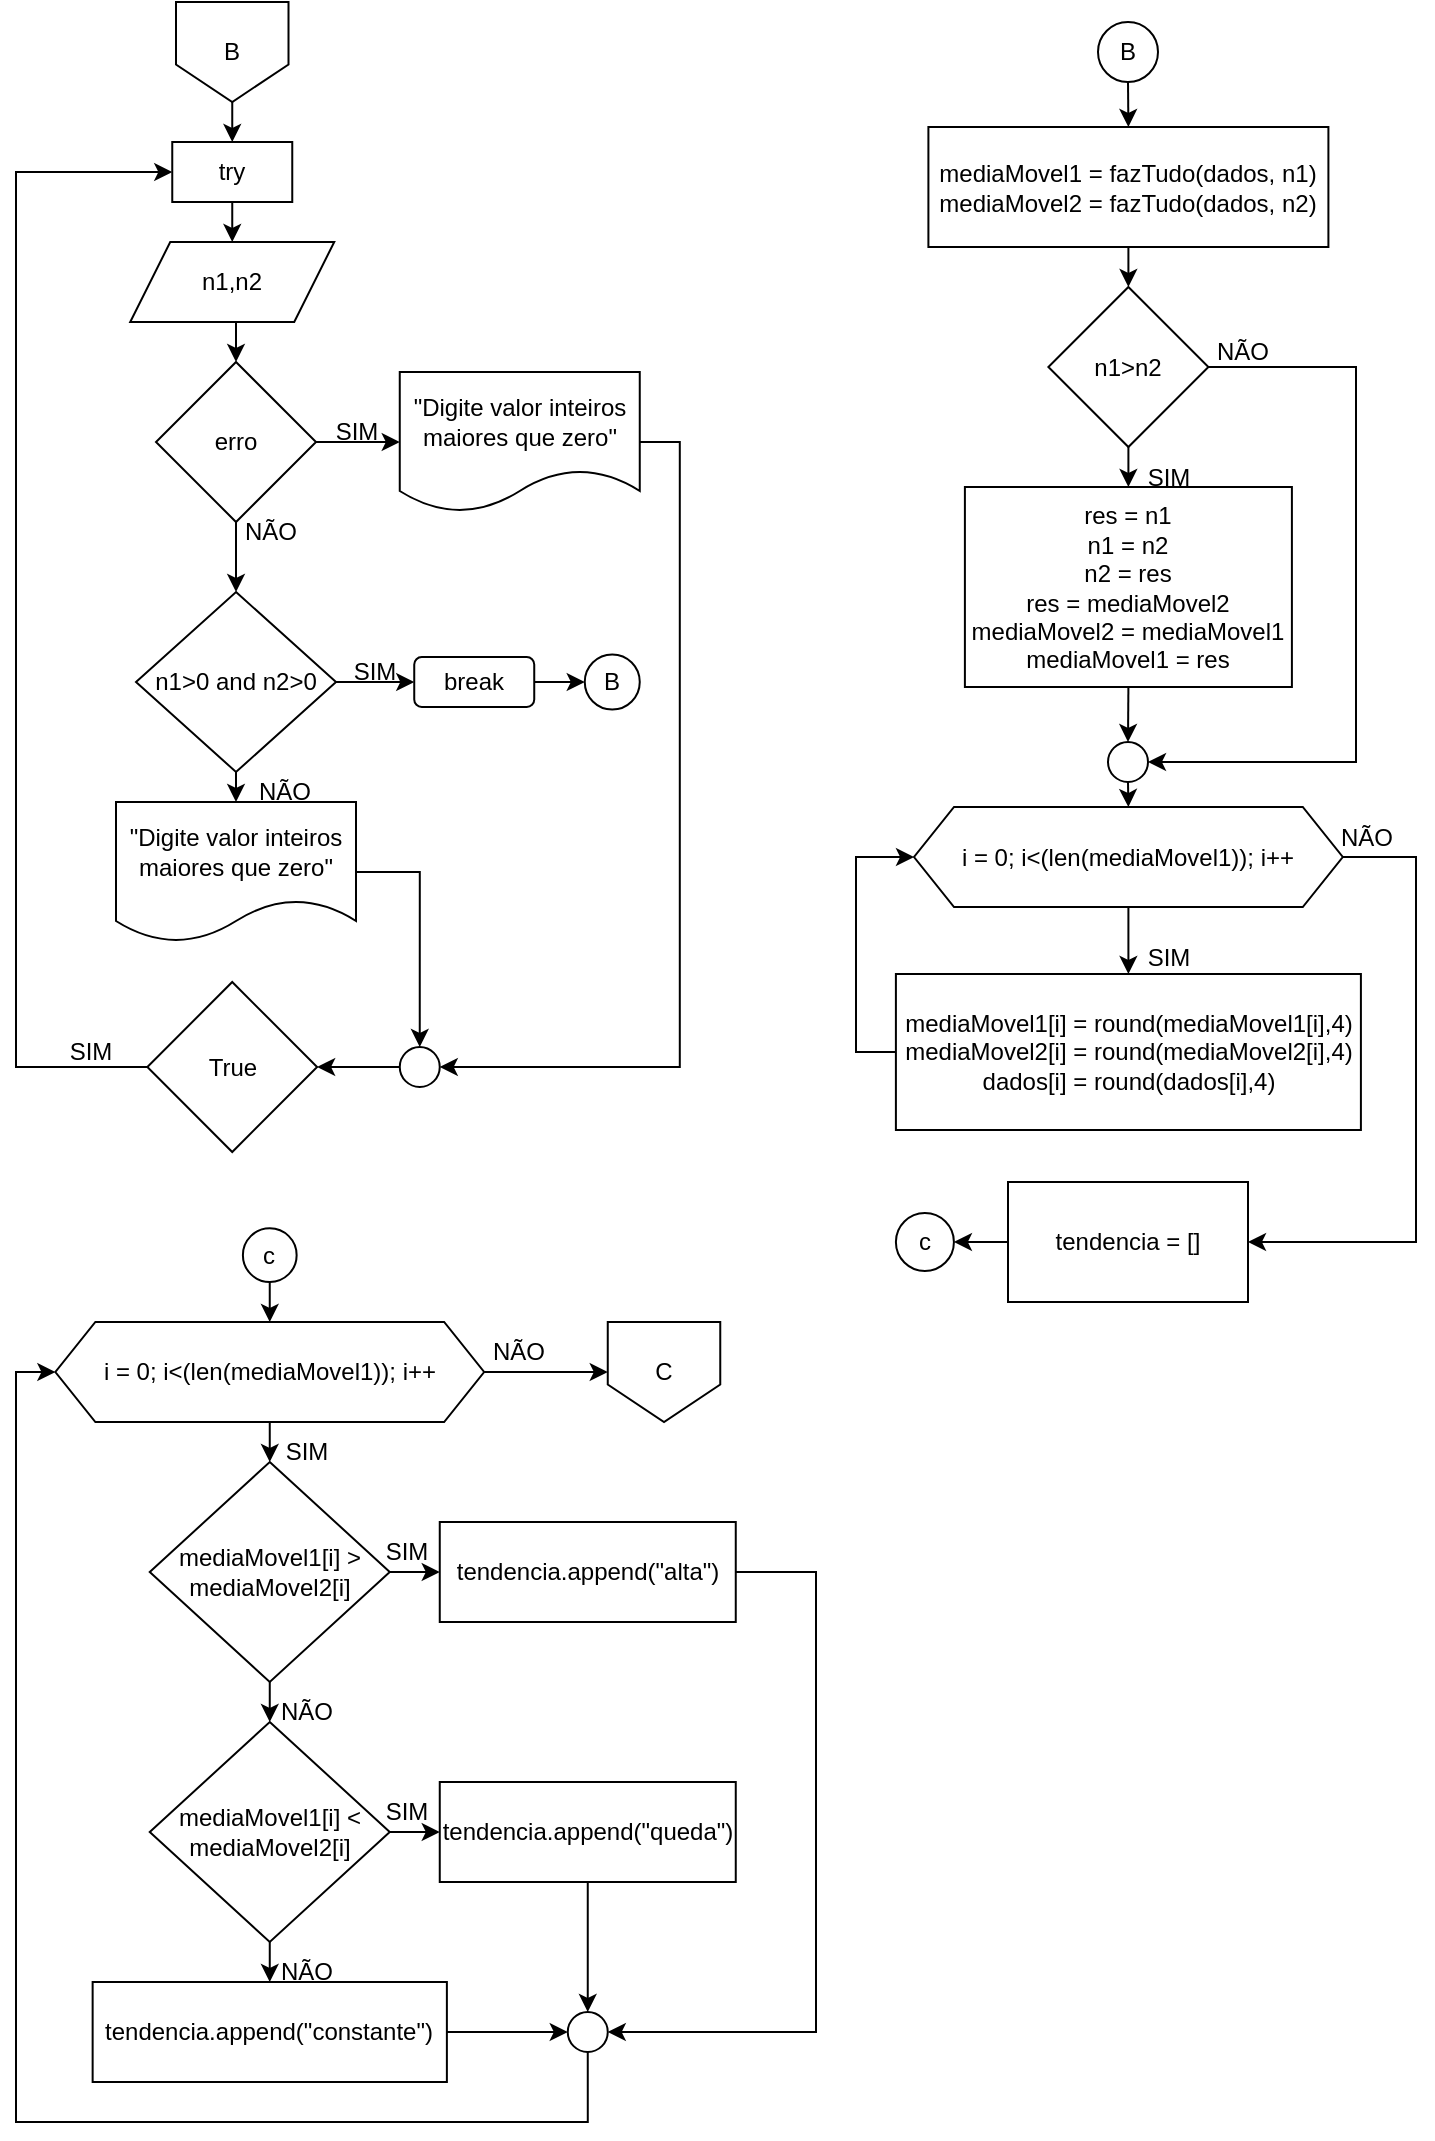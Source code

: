 <mxfile version="22.1.4" type="github">
  <diagram name="Página-1" id="QIkaa7FpWb9kJ1rEZL3E">
    <mxGraphModel dx="880" dy="2822" grid="1" gridSize="10" guides="1" tooltips="1" connect="1" arrows="1" fold="1" page="1" pageScale="1" pageWidth="827" pageHeight="1169" math="0" shadow="0">
      <root>
        <mxCell id="0" />
        <mxCell id="1" parent="0" />
        <mxCell id="CpG273iNzydgMhIaWvPI-3" style="edgeStyle=orthogonalEdgeStyle;rounded=0;orthogonalLoop=1;jettySize=auto;html=1;exitX=0.5;exitY=1;exitDx=0;exitDy=0;entryX=0.5;entryY=0;entryDx=0;entryDy=0;" parent="1" source="CpG273iNzydgMhIaWvPI-1" target="CpG273iNzydgMhIaWvPI-2" edge="1">
          <mxGeometry relative="1" as="geometry" />
        </mxCell>
        <mxCell id="CpG273iNzydgMhIaWvPI-1" value="B" style="shape=offPageConnector;whiteSpace=wrap;html=1;" parent="1" vertex="1">
          <mxGeometry x="120" y="-2320" width="56.25" height="50" as="geometry" />
        </mxCell>
        <mxCell id="CpG273iNzydgMhIaWvPI-59" style="edgeStyle=orthogonalEdgeStyle;rounded=0;orthogonalLoop=1;jettySize=auto;html=1;exitX=0.5;exitY=1;exitDx=0;exitDy=0;entryX=0.5;entryY=0;entryDx=0;entryDy=0;" parent="1" source="CpG273iNzydgMhIaWvPI-2" target="CpG273iNzydgMhIaWvPI-4" edge="1">
          <mxGeometry relative="1" as="geometry" />
        </mxCell>
        <mxCell id="CpG273iNzydgMhIaWvPI-2" value="try" style="rounded=0;whiteSpace=wrap;html=1;" parent="1" vertex="1">
          <mxGeometry x="118.13" y="-2250" width="60" height="30" as="geometry" />
        </mxCell>
        <mxCell id="CpG273iNzydgMhIaWvPI-60" style="edgeStyle=orthogonalEdgeStyle;rounded=0;orthogonalLoop=1;jettySize=auto;html=1;exitX=0.5;exitY=1;exitDx=0;exitDy=0;entryX=0.5;entryY=0;entryDx=0;entryDy=0;" parent="1" source="CpG273iNzydgMhIaWvPI-4" target="CpG273iNzydgMhIaWvPI-21" edge="1">
          <mxGeometry relative="1" as="geometry" />
        </mxCell>
        <mxCell id="CpG273iNzydgMhIaWvPI-4" value="n1,n2" style="shape=parallelogram;perimeter=parallelogramPerimeter;whiteSpace=wrap;html=1;fixedSize=1;" parent="1" vertex="1">
          <mxGeometry x="97.12" y="-2200" width="102" height="40" as="geometry" />
        </mxCell>
        <mxCell id="CpG273iNzydgMhIaWvPI-19" style="edgeStyle=orthogonalEdgeStyle;rounded=0;orthogonalLoop=1;jettySize=auto;html=1;exitX=0.5;exitY=1;exitDx=0;exitDy=0;entryX=0.5;entryY=0;entryDx=0;entryDy=0;" parent="1" source="CpG273iNzydgMhIaWvPI-6" target="CpG273iNzydgMhIaWvPI-18" edge="1">
          <mxGeometry relative="1" as="geometry" />
        </mxCell>
        <mxCell id="CpG273iNzydgMhIaWvPI-66" style="edgeStyle=orthogonalEdgeStyle;rounded=0;orthogonalLoop=1;jettySize=auto;html=1;exitX=1;exitY=0.5;exitDx=0;exitDy=0;entryX=0;entryY=0.5;entryDx=0;entryDy=0;" parent="1" source="CpG273iNzydgMhIaWvPI-6" target="CpG273iNzydgMhIaWvPI-16" edge="1">
          <mxGeometry relative="1" as="geometry" />
        </mxCell>
        <mxCell id="CpG273iNzydgMhIaWvPI-6" value="n1&amp;gt;0 and n2&amp;gt;0" style="rhombus;whiteSpace=wrap;html=1;" parent="1" vertex="1">
          <mxGeometry x="100.01" y="-2025" width="100" height="90" as="geometry" />
        </mxCell>
        <mxCell id="CpG273iNzydgMhIaWvPI-15" value="SIM" style="text;html=1;align=center;verticalAlign=middle;resizable=0;points=[];autosize=1;strokeColor=none;fillColor=none;" parent="1" vertex="1">
          <mxGeometry x="199.12" y="-2000" width="40" height="30" as="geometry" />
        </mxCell>
        <mxCell id="CpG273iNzydgMhIaWvPI-67" style="edgeStyle=orthogonalEdgeStyle;rounded=0;orthogonalLoop=1;jettySize=auto;html=1;exitX=1;exitY=0.5;exitDx=0;exitDy=0;entryX=0;entryY=0.5;entryDx=0;entryDy=0;" parent="1" source="CpG273iNzydgMhIaWvPI-16" target="CpG273iNzydgMhIaWvPI-56" edge="1">
          <mxGeometry relative="1" as="geometry" />
        </mxCell>
        <mxCell id="CpG273iNzydgMhIaWvPI-16" value="break" style="rounded=1;whiteSpace=wrap;html=1;" parent="1" vertex="1">
          <mxGeometry x="239.12" y="-1992.5" width="60" height="25" as="geometry" />
        </mxCell>
        <mxCell id="CpG273iNzydgMhIaWvPI-55" style="edgeStyle=orthogonalEdgeStyle;rounded=0;orthogonalLoop=1;jettySize=auto;html=1;exitX=1;exitY=0.5;exitDx=0;exitDy=0;entryX=0.5;entryY=0;entryDx=0;entryDy=0;" parent="1" source="CpG273iNzydgMhIaWvPI-18" target="CpG273iNzydgMhIaWvPI-52" edge="1">
          <mxGeometry relative="1" as="geometry" />
        </mxCell>
        <mxCell id="CpG273iNzydgMhIaWvPI-18" value="&quot;Digite valor inteiros maiores que zero&quot;" style="shape=document;whiteSpace=wrap;html=1;boundedLbl=1;" parent="1" vertex="1">
          <mxGeometry x="90" y="-1920" width="120" height="70" as="geometry" />
        </mxCell>
        <mxCell id="CpG273iNzydgMhIaWvPI-20" value="NÃO" style="text;html=1;align=center;verticalAlign=middle;resizable=0;points=[];autosize=1;strokeColor=none;fillColor=none;" parent="1" vertex="1">
          <mxGeometry x="149.12" y="-1940" width="50" height="30" as="geometry" />
        </mxCell>
        <mxCell id="CpG273iNzydgMhIaWvPI-43" style="edgeStyle=orthogonalEdgeStyle;rounded=0;orthogonalLoop=1;jettySize=auto;html=1;exitX=1;exitY=0.5;exitDx=0;exitDy=0;entryX=0;entryY=0.5;entryDx=0;entryDy=0;" parent="1" source="CpG273iNzydgMhIaWvPI-21" target="CpG273iNzydgMhIaWvPI-26" edge="1">
          <mxGeometry relative="1" as="geometry" />
        </mxCell>
        <mxCell id="CpG273iNzydgMhIaWvPI-61" style="edgeStyle=orthogonalEdgeStyle;rounded=0;orthogonalLoop=1;jettySize=auto;html=1;exitX=0.5;exitY=1;exitDx=0;exitDy=0;entryX=0.5;entryY=0;entryDx=0;entryDy=0;" parent="1" source="CpG273iNzydgMhIaWvPI-21" target="CpG273iNzydgMhIaWvPI-6" edge="1">
          <mxGeometry relative="1" as="geometry" />
        </mxCell>
        <mxCell id="CpG273iNzydgMhIaWvPI-21" value="erro" style="rhombus;whiteSpace=wrap;html=1;" parent="1" vertex="1">
          <mxGeometry x="110.01" y="-2140" width="80" height="80" as="geometry" />
        </mxCell>
        <mxCell id="CpG273iNzydgMhIaWvPI-54" style="edgeStyle=orthogonalEdgeStyle;rounded=0;orthogonalLoop=1;jettySize=auto;html=1;exitX=1;exitY=0.5;exitDx=0;exitDy=0;entryX=1;entryY=0.5;entryDx=0;entryDy=0;" parent="1" source="CpG273iNzydgMhIaWvPI-26" target="CpG273iNzydgMhIaWvPI-52" edge="1">
          <mxGeometry relative="1" as="geometry" />
        </mxCell>
        <mxCell id="CpG273iNzydgMhIaWvPI-26" value="&quot;Digite valor inteiros maiores que zero&quot;" style="shape=document;whiteSpace=wrap;html=1;boundedLbl=1;" parent="1" vertex="1">
          <mxGeometry x="231.88" y="-2135" width="120" height="70" as="geometry" />
        </mxCell>
        <mxCell id="CpG273iNzydgMhIaWvPI-47" style="edgeStyle=orthogonalEdgeStyle;rounded=0;orthogonalLoop=1;jettySize=auto;html=1;exitX=0;exitY=0.5;exitDx=0;exitDy=0;entryX=0;entryY=0.5;entryDx=0;entryDy=0;" parent="1" source="CpG273iNzydgMhIaWvPI-30" target="CpG273iNzydgMhIaWvPI-2" edge="1">
          <mxGeometry relative="1" as="geometry">
            <Array as="points">
              <mxPoint x="40" y="-1787" />
              <mxPoint x="40" y="-2235" />
            </Array>
          </mxGeometry>
        </mxCell>
        <mxCell id="CpG273iNzydgMhIaWvPI-30" value="True" style="rhombus;whiteSpace=wrap;html=1;" parent="1" vertex="1">
          <mxGeometry x="105.68" y="-1830" width="84.88" height="85" as="geometry" />
        </mxCell>
        <mxCell id="CpG273iNzydgMhIaWvPI-48" value="SIM" style="text;html=1;align=center;verticalAlign=middle;resizable=0;points=[];autosize=1;strokeColor=none;fillColor=none;" parent="1" vertex="1">
          <mxGeometry x="57.13" y="-1810" width="40" height="30" as="geometry" />
        </mxCell>
        <mxCell id="CpG273iNzydgMhIaWvPI-50" value="NÃO" style="text;html=1;align=center;verticalAlign=middle;resizable=0;points=[];autosize=1;strokeColor=none;fillColor=none;" parent="1" vertex="1">
          <mxGeometry x="141.88" y="-2070" width="50" height="30" as="geometry" />
        </mxCell>
        <mxCell id="CpG273iNzydgMhIaWvPI-51" value="SIM" style="text;html=1;align=center;verticalAlign=middle;resizable=0;points=[];autosize=1;strokeColor=none;fillColor=none;" parent="1" vertex="1">
          <mxGeometry x="190" y="-2120" width="40" height="30" as="geometry" />
        </mxCell>
        <mxCell id="CpG273iNzydgMhIaWvPI-53" style="edgeStyle=orthogonalEdgeStyle;rounded=0;orthogonalLoop=1;jettySize=auto;html=1;exitX=0;exitY=0.5;exitDx=0;exitDy=0;entryX=1;entryY=0.5;entryDx=0;entryDy=0;" parent="1" source="CpG273iNzydgMhIaWvPI-52" target="CpG273iNzydgMhIaWvPI-30" edge="1">
          <mxGeometry relative="1" as="geometry" />
        </mxCell>
        <mxCell id="CpG273iNzydgMhIaWvPI-52" value="" style="ellipse;whiteSpace=wrap;html=1;aspect=fixed;" parent="1" vertex="1">
          <mxGeometry x="231.88" y="-1797.5" width="20" height="20" as="geometry" />
        </mxCell>
        <mxCell id="CpG273iNzydgMhIaWvPI-56" value="B" style="ellipse;whiteSpace=wrap;html=1;aspect=fixed;" parent="1" vertex="1">
          <mxGeometry x="324.38" y="-1993.75" width="27.5" height="27.5" as="geometry" />
        </mxCell>
        <mxCell id="CpG273iNzydgMhIaWvPI-69" style="edgeStyle=orthogonalEdgeStyle;rounded=0;orthogonalLoop=1;jettySize=auto;html=1;exitX=0.5;exitY=1;exitDx=0;exitDy=0;entryX=0.5;entryY=0;entryDx=0;entryDy=0;" parent="1" source="CpG273iNzydgMhIaWvPI-58" target="CpG273iNzydgMhIaWvPI-68" edge="1">
          <mxGeometry relative="1" as="geometry" />
        </mxCell>
        <mxCell id="CpG273iNzydgMhIaWvPI-58" value="B" style="ellipse;whiteSpace=wrap;html=1;aspect=fixed;" parent="1" vertex="1">
          <mxGeometry x="581" y="-2310" width="30" height="30" as="geometry" />
        </mxCell>
        <mxCell id="CpG273iNzydgMhIaWvPI-71" style="edgeStyle=orthogonalEdgeStyle;rounded=0;orthogonalLoop=1;jettySize=auto;html=1;exitX=0.5;exitY=1;exitDx=0;exitDy=0;entryX=0.5;entryY=0;entryDx=0;entryDy=0;" parent="1" source="CpG273iNzydgMhIaWvPI-68" target="CpG273iNzydgMhIaWvPI-70" edge="1">
          <mxGeometry relative="1" as="geometry" />
        </mxCell>
        <mxCell id="CpG273iNzydgMhIaWvPI-68" value="mediaMovel1 = fazTudo(dados, n1) &lt;br&gt;mediaMovel2 = fazTudo(dados, n2)" style="rounded=0;whiteSpace=wrap;html=1;" parent="1" vertex="1">
          <mxGeometry x="496.2" y="-2257.5" width="200" height="60" as="geometry" />
        </mxCell>
        <mxCell id="CpG273iNzydgMhIaWvPI-73" style="edgeStyle=orthogonalEdgeStyle;rounded=0;orthogonalLoop=1;jettySize=auto;html=1;exitX=0.5;exitY=1;exitDx=0;exitDy=0;entryX=0.5;entryY=0;entryDx=0;entryDy=0;" parent="1" source="CpG273iNzydgMhIaWvPI-70" target="CpG273iNzydgMhIaWvPI-72" edge="1">
          <mxGeometry relative="1" as="geometry" />
        </mxCell>
        <mxCell id="CpG273iNzydgMhIaWvPI-125" style="edgeStyle=orthogonalEdgeStyle;rounded=0;orthogonalLoop=1;jettySize=auto;html=1;exitX=1;exitY=0.5;exitDx=0;exitDy=0;entryX=1;entryY=0.5;entryDx=0;entryDy=0;" parent="1" source="CpG273iNzydgMhIaWvPI-70" target="CpG273iNzydgMhIaWvPI-122" edge="1">
          <mxGeometry relative="1" as="geometry">
            <Array as="points">
              <mxPoint x="710" y="-2137" />
              <mxPoint x="710" y="-1940" />
            </Array>
          </mxGeometry>
        </mxCell>
        <mxCell id="CpG273iNzydgMhIaWvPI-70" value="n1&amp;gt;n2" style="rhombus;whiteSpace=wrap;html=1;" parent="1" vertex="1">
          <mxGeometry x="556.2" y="-2177.5" width="80" height="80" as="geometry" />
        </mxCell>
        <mxCell id="CpG273iNzydgMhIaWvPI-124" style="edgeStyle=orthogonalEdgeStyle;rounded=0;orthogonalLoop=1;jettySize=auto;html=1;exitX=0.5;exitY=1;exitDx=0;exitDy=0;entryX=0.5;entryY=0;entryDx=0;entryDy=0;" parent="1" source="CpG273iNzydgMhIaWvPI-72" target="CpG273iNzydgMhIaWvPI-122" edge="1">
          <mxGeometry relative="1" as="geometry" />
        </mxCell>
        <mxCell id="CpG273iNzydgMhIaWvPI-72" value="res = n1&lt;br&gt;n1 = n2&lt;br&gt;n2 = res&lt;br&gt;res = mediaMovel2&lt;br&gt;mediaMovel2 = mediaMovel1&lt;br&gt;mediaMovel1 = res" style="rounded=0;whiteSpace=wrap;html=1;" parent="1" vertex="1">
          <mxGeometry x="514.45" y="-2077.5" width="163.5" height="100" as="geometry" />
        </mxCell>
        <mxCell id="CpG273iNzydgMhIaWvPI-74" value="SIM" style="text;html=1;align=center;verticalAlign=middle;resizable=0;points=[];autosize=1;strokeColor=none;fillColor=none;" parent="1" vertex="1">
          <mxGeometry x="596.2" y="-2097.5" width="40" height="30" as="geometry" />
        </mxCell>
        <mxCell id="CpG273iNzydgMhIaWvPI-82" style="edgeStyle=orthogonalEdgeStyle;rounded=0;orthogonalLoop=1;jettySize=auto;html=1;exitX=0.5;exitY=1;exitDx=0;exitDy=0;entryX=0.5;entryY=0;entryDx=0;entryDy=0;" parent="1" source="CpG273iNzydgMhIaWvPI-75" target="CpG273iNzydgMhIaWvPI-81" edge="1">
          <mxGeometry relative="1" as="geometry" />
        </mxCell>
        <mxCell id="CpG273iNzydgMhIaWvPI-86" style="edgeStyle=orthogonalEdgeStyle;rounded=0;orthogonalLoop=1;jettySize=auto;html=1;exitX=1;exitY=0.5;exitDx=0;exitDy=0;entryX=1;entryY=0.5;entryDx=0;entryDy=0;" parent="1" source="CpG273iNzydgMhIaWvPI-75" target="CpG273iNzydgMhIaWvPI-85" edge="1">
          <mxGeometry relative="1" as="geometry">
            <Array as="points">
              <mxPoint x="740" y="-1892" />
              <mxPoint x="740" y="-1700" />
            </Array>
          </mxGeometry>
        </mxCell>
        <mxCell id="CpG273iNzydgMhIaWvPI-75" value="i = 0; i&amp;lt;(len(mediaMovel1)); i++" style="shape=hexagon;perimeter=hexagonPerimeter2;whiteSpace=wrap;html=1;fixedSize=1;" parent="1" vertex="1">
          <mxGeometry x="489.01" y="-1917.5" width="214.38" height="50" as="geometry" />
        </mxCell>
        <mxCell id="CpG273iNzydgMhIaWvPI-77" value="NÃO" style="text;html=1;align=center;verticalAlign=middle;resizable=0;points=[];autosize=1;strokeColor=none;fillColor=none;" parent="1" vertex="1">
          <mxGeometry x="627.95" y="-2160" width="50" height="30" as="geometry" />
        </mxCell>
        <mxCell id="CpG273iNzydgMhIaWvPI-83" style="edgeStyle=orthogonalEdgeStyle;rounded=0;orthogonalLoop=1;jettySize=auto;html=1;exitX=0;exitY=0.5;exitDx=0;exitDy=0;entryX=0;entryY=0.5;entryDx=0;entryDy=0;" parent="1" source="CpG273iNzydgMhIaWvPI-81" target="CpG273iNzydgMhIaWvPI-75" edge="1">
          <mxGeometry relative="1" as="geometry" />
        </mxCell>
        <mxCell id="CpG273iNzydgMhIaWvPI-81" value="mediaMovel1[i] = round(mediaMovel1[i],4) mediaMovel2[i] = round(mediaMovel2[i],4) dados[i] = round(dados[i],4)" style="rounded=0;whiteSpace=wrap;html=1;" parent="1" vertex="1">
          <mxGeometry x="479.95" y="-1834" width="232.5" height="78" as="geometry" />
        </mxCell>
        <mxCell id="CpG273iNzydgMhIaWvPI-84" value="SIM" style="text;html=1;align=center;verticalAlign=middle;resizable=0;points=[];autosize=1;strokeColor=none;fillColor=none;" parent="1" vertex="1">
          <mxGeometry x="596.2" y="-1857.5" width="40" height="30" as="geometry" />
        </mxCell>
        <mxCell id="CpG273iNzydgMhIaWvPI-90" style="edgeStyle=orthogonalEdgeStyle;rounded=0;orthogonalLoop=1;jettySize=auto;html=1;exitX=0;exitY=0.5;exitDx=0;exitDy=0;entryX=1;entryY=0.5;entryDx=0;entryDy=0;" parent="1" source="CpG273iNzydgMhIaWvPI-85" target="CpG273iNzydgMhIaWvPI-89" edge="1">
          <mxGeometry relative="1" as="geometry" />
        </mxCell>
        <mxCell id="CpG273iNzydgMhIaWvPI-85" value="tendencia = []" style="rounded=0;whiteSpace=wrap;html=1;" parent="1" vertex="1">
          <mxGeometry x="536" y="-1730" width="120" height="60" as="geometry" />
        </mxCell>
        <mxCell id="CpG273iNzydgMhIaWvPI-87" value="NÃO" style="text;html=1;align=center;verticalAlign=middle;resizable=0;points=[];autosize=1;strokeColor=none;fillColor=none;" parent="1" vertex="1">
          <mxGeometry x="690" y="-1917.5" width="50" height="30" as="geometry" />
        </mxCell>
        <mxCell id="CpG273iNzydgMhIaWvPI-94" style="edgeStyle=orthogonalEdgeStyle;rounded=0;orthogonalLoop=1;jettySize=auto;html=1;exitX=0.5;exitY=1;exitDx=0;exitDy=0;entryX=0.5;entryY=0;entryDx=0;entryDy=0;" parent="1" source="CpG273iNzydgMhIaWvPI-88" target="CpG273iNzydgMhIaWvPI-93" edge="1">
          <mxGeometry relative="1" as="geometry" />
        </mxCell>
        <mxCell id="CpG273iNzydgMhIaWvPI-120" style="edgeStyle=orthogonalEdgeStyle;rounded=0;orthogonalLoop=1;jettySize=auto;html=1;entryX=0;entryY=0.5;entryDx=0;entryDy=0;" parent="1" source="CpG273iNzydgMhIaWvPI-88" target="CpG273iNzydgMhIaWvPI-117" edge="1">
          <mxGeometry relative="1" as="geometry" />
        </mxCell>
        <mxCell id="CpG273iNzydgMhIaWvPI-88" value="i = 0; i&amp;lt;(len(mediaMovel1)); i++" style="shape=hexagon;perimeter=hexagonPerimeter2;whiteSpace=wrap;html=1;fixedSize=1;" parent="1" vertex="1">
          <mxGeometry x="59.69" y="-1660" width="214.38" height="50" as="geometry" />
        </mxCell>
        <mxCell id="CpG273iNzydgMhIaWvPI-89" value="c" style="ellipse;whiteSpace=wrap;html=1;aspect=fixed;" parent="1" vertex="1">
          <mxGeometry x="479.95" y="-1714.51" width="29.01" height="29.01" as="geometry" />
        </mxCell>
        <mxCell id="CpG273iNzydgMhIaWvPI-92" style="edgeStyle=orthogonalEdgeStyle;rounded=0;orthogonalLoop=1;jettySize=auto;html=1;exitX=0.5;exitY=1;exitDx=0;exitDy=0;entryX=0.5;entryY=0;entryDx=0;entryDy=0;" parent="1" source="CpG273iNzydgMhIaWvPI-91" target="CpG273iNzydgMhIaWvPI-88" edge="1">
          <mxGeometry relative="1" as="geometry" />
        </mxCell>
        <mxCell id="CpG273iNzydgMhIaWvPI-91" value="c" style="ellipse;whiteSpace=wrap;html=1;aspect=fixed;" parent="1" vertex="1">
          <mxGeometry x="153.45" y="-1706.87" width="26.87" height="26.87" as="geometry" />
        </mxCell>
        <mxCell id="CpG273iNzydgMhIaWvPI-96" style="edgeStyle=orthogonalEdgeStyle;rounded=0;orthogonalLoop=1;jettySize=auto;html=1;exitX=1;exitY=0.5;exitDx=0;exitDy=0;entryX=0;entryY=0.5;entryDx=0;entryDy=0;" parent="1" source="CpG273iNzydgMhIaWvPI-93" target="CpG273iNzydgMhIaWvPI-95" edge="1">
          <mxGeometry relative="1" as="geometry" />
        </mxCell>
        <mxCell id="CpG273iNzydgMhIaWvPI-98" style="edgeStyle=orthogonalEdgeStyle;rounded=0;orthogonalLoop=1;jettySize=auto;html=1;exitX=0.5;exitY=1;exitDx=0;exitDy=0;entryX=0.5;entryY=0;entryDx=0;entryDy=0;" parent="1" source="CpG273iNzydgMhIaWvPI-93" target="CpG273iNzydgMhIaWvPI-97" edge="1">
          <mxGeometry relative="1" as="geometry" />
        </mxCell>
        <mxCell id="CpG273iNzydgMhIaWvPI-93" value="mediaMovel1[i] &amp;gt; mediaMovel2[i]" style="rhombus;whiteSpace=wrap;html=1;" parent="1" vertex="1">
          <mxGeometry x="106.88" y="-1590" width="120" height="110" as="geometry" />
        </mxCell>
        <mxCell id="CpG273iNzydgMhIaWvPI-109" style="edgeStyle=orthogonalEdgeStyle;rounded=0;orthogonalLoop=1;jettySize=auto;html=1;exitX=1;exitY=0.5;exitDx=0;exitDy=0;entryX=1;entryY=0.5;entryDx=0;entryDy=0;" parent="1" source="CpG273iNzydgMhIaWvPI-95" target="CpG273iNzydgMhIaWvPI-108" edge="1">
          <mxGeometry relative="1" as="geometry">
            <Array as="points">
              <mxPoint x="440" y="-1535" />
              <mxPoint x="440" y="-1305" />
            </Array>
          </mxGeometry>
        </mxCell>
        <mxCell id="CpG273iNzydgMhIaWvPI-95" value="tendencia.append(&quot;alta&quot;)" style="rounded=0;whiteSpace=wrap;html=1;" parent="1" vertex="1">
          <mxGeometry x="251.88" y="-1560" width="148" height="50" as="geometry" />
        </mxCell>
        <mxCell id="CpG273iNzydgMhIaWvPI-101" style="edgeStyle=orthogonalEdgeStyle;rounded=0;orthogonalLoop=1;jettySize=auto;html=1;exitX=1;exitY=0.5;exitDx=0;exitDy=0;entryX=0;entryY=0.5;entryDx=0;entryDy=0;" parent="1" source="CpG273iNzydgMhIaWvPI-97" target="CpG273iNzydgMhIaWvPI-99" edge="1">
          <mxGeometry relative="1" as="geometry" />
        </mxCell>
        <mxCell id="CpG273iNzydgMhIaWvPI-103" style="edgeStyle=orthogonalEdgeStyle;rounded=0;orthogonalLoop=1;jettySize=auto;html=1;exitX=0.5;exitY=1;exitDx=0;exitDy=0;entryX=0.5;entryY=0;entryDx=0;entryDy=0;" parent="1" source="CpG273iNzydgMhIaWvPI-97" target="CpG273iNzydgMhIaWvPI-102" edge="1">
          <mxGeometry relative="1" as="geometry" />
        </mxCell>
        <mxCell id="CpG273iNzydgMhIaWvPI-97" value="mediaMovel1[i] &amp;lt; mediaMovel2[i]" style="rhombus;whiteSpace=wrap;html=1;" parent="1" vertex="1">
          <mxGeometry x="106.88" y="-1460" width="120" height="110" as="geometry" />
        </mxCell>
        <mxCell id="CpG273iNzydgMhIaWvPI-112" style="edgeStyle=orthogonalEdgeStyle;rounded=0;orthogonalLoop=1;jettySize=auto;html=1;exitX=0.5;exitY=1;exitDx=0;exitDy=0;entryX=0.5;entryY=0;entryDx=0;entryDy=0;" parent="1" source="CpG273iNzydgMhIaWvPI-99" target="CpG273iNzydgMhIaWvPI-108" edge="1">
          <mxGeometry relative="1" as="geometry" />
        </mxCell>
        <mxCell id="CpG273iNzydgMhIaWvPI-99" value="tendencia.append(&quot;queda&quot;)" style="rounded=0;whiteSpace=wrap;html=1;" parent="1" vertex="1">
          <mxGeometry x="251.88" y="-1430" width="148" height="50" as="geometry" />
        </mxCell>
        <mxCell id="CpG273iNzydgMhIaWvPI-113" style="edgeStyle=orthogonalEdgeStyle;rounded=0;orthogonalLoop=1;jettySize=auto;html=1;exitX=1;exitY=0.5;exitDx=0;exitDy=0;entryX=0;entryY=0.5;entryDx=0;entryDy=0;" parent="1" source="CpG273iNzydgMhIaWvPI-102" target="CpG273iNzydgMhIaWvPI-108" edge="1">
          <mxGeometry relative="1" as="geometry" />
        </mxCell>
        <mxCell id="CpG273iNzydgMhIaWvPI-102" value="tendencia.append(&quot;constante&quot;)" style="rounded=0;whiteSpace=wrap;html=1;" parent="1" vertex="1">
          <mxGeometry x="78.32" y="-1330" width="177.12" height="50" as="geometry" />
        </mxCell>
        <mxCell id="CpG273iNzydgMhIaWvPI-104" value="NÃO" style="text;html=1;align=center;verticalAlign=middle;resizable=0;points=[];autosize=1;strokeColor=none;fillColor=none;" parent="1" vertex="1">
          <mxGeometry x="160" y="-1480" width="50" height="30" as="geometry" />
        </mxCell>
        <mxCell id="CpG273iNzydgMhIaWvPI-105" value="SIM" style="text;html=1;align=center;verticalAlign=middle;resizable=0;points=[];autosize=1;strokeColor=none;fillColor=none;" parent="1" vertex="1">
          <mxGeometry x="215.44" y="-1560" width="40" height="30" as="geometry" />
        </mxCell>
        <mxCell id="CpG273iNzydgMhIaWvPI-106" value="SIM" style="text;html=1;align=center;verticalAlign=middle;resizable=0;points=[];autosize=1;strokeColor=none;fillColor=none;" parent="1" vertex="1">
          <mxGeometry x="215.44" y="-1430" width="40" height="30" as="geometry" />
        </mxCell>
        <mxCell id="CpG273iNzydgMhIaWvPI-107" value="NÃO" style="text;html=1;align=center;verticalAlign=middle;resizable=0;points=[];autosize=1;strokeColor=none;fillColor=none;" parent="1" vertex="1">
          <mxGeometry x="160" y="-1350" width="50" height="30" as="geometry" />
        </mxCell>
        <mxCell id="CpG273iNzydgMhIaWvPI-114" style="edgeStyle=orthogonalEdgeStyle;rounded=0;orthogonalLoop=1;jettySize=auto;html=1;exitX=0.5;exitY=1;exitDx=0;exitDy=0;entryX=0;entryY=0.5;entryDx=0;entryDy=0;" parent="1" source="CpG273iNzydgMhIaWvPI-108" target="CpG273iNzydgMhIaWvPI-88" edge="1">
          <mxGeometry relative="1" as="geometry">
            <Array as="points">
              <mxPoint x="326" y="-1260" />
              <mxPoint x="40" y="-1260" />
              <mxPoint x="40" y="-1635" />
            </Array>
          </mxGeometry>
        </mxCell>
        <mxCell id="CpG273iNzydgMhIaWvPI-108" value="" style="ellipse;whiteSpace=wrap;html=1;aspect=fixed;" parent="1" vertex="1">
          <mxGeometry x="315.88" y="-1315" width="20" height="20" as="geometry" />
        </mxCell>
        <mxCell id="CpG273iNzydgMhIaWvPI-115" value="SIM" style="text;html=1;align=center;verticalAlign=middle;resizable=0;points=[];autosize=1;strokeColor=none;fillColor=none;" parent="1" vertex="1">
          <mxGeometry x="165" y="-1610" width="40" height="30" as="geometry" />
        </mxCell>
        <mxCell id="CpG273iNzydgMhIaWvPI-116" value="NÃO" style="text;html=1;align=center;verticalAlign=middle;resizable=0;points=[];autosize=1;strokeColor=none;fillColor=none;" parent="1" vertex="1">
          <mxGeometry x="265.88" y="-1660" width="50" height="30" as="geometry" />
        </mxCell>
        <mxCell id="CpG273iNzydgMhIaWvPI-117" value="C" style="shape=offPageConnector;whiteSpace=wrap;html=1;" parent="1" vertex="1">
          <mxGeometry x="335.88" y="-1660" width="56.25" height="50" as="geometry" />
        </mxCell>
        <mxCell id="CpG273iNzydgMhIaWvPI-123" style="edgeStyle=orthogonalEdgeStyle;rounded=0;orthogonalLoop=1;jettySize=auto;html=1;exitX=0.5;exitY=1;exitDx=0;exitDy=0;entryX=0.5;entryY=0;entryDx=0;entryDy=0;" parent="1" source="CpG273iNzydgMhIaWvPI-122" target="CpG273iNzydgMhIaWvPI-75" edge="1">
          <mxGeometry relative="1" as="geometry" />
        </mxCell>
        <mxCell id="CpG273iNzydgMhIaWvPI-122" value="" style="ellipse;whiteSpace=wrap;html=1;aspect=fixed;" parent="1" vertex="1">
          <mxGeometry x="586" y="-1950" width="20" height="20" as="geometry" />
        </mxCell>
      </root>
    </mxGraphModel>
  </diagram>
</mxfile>
